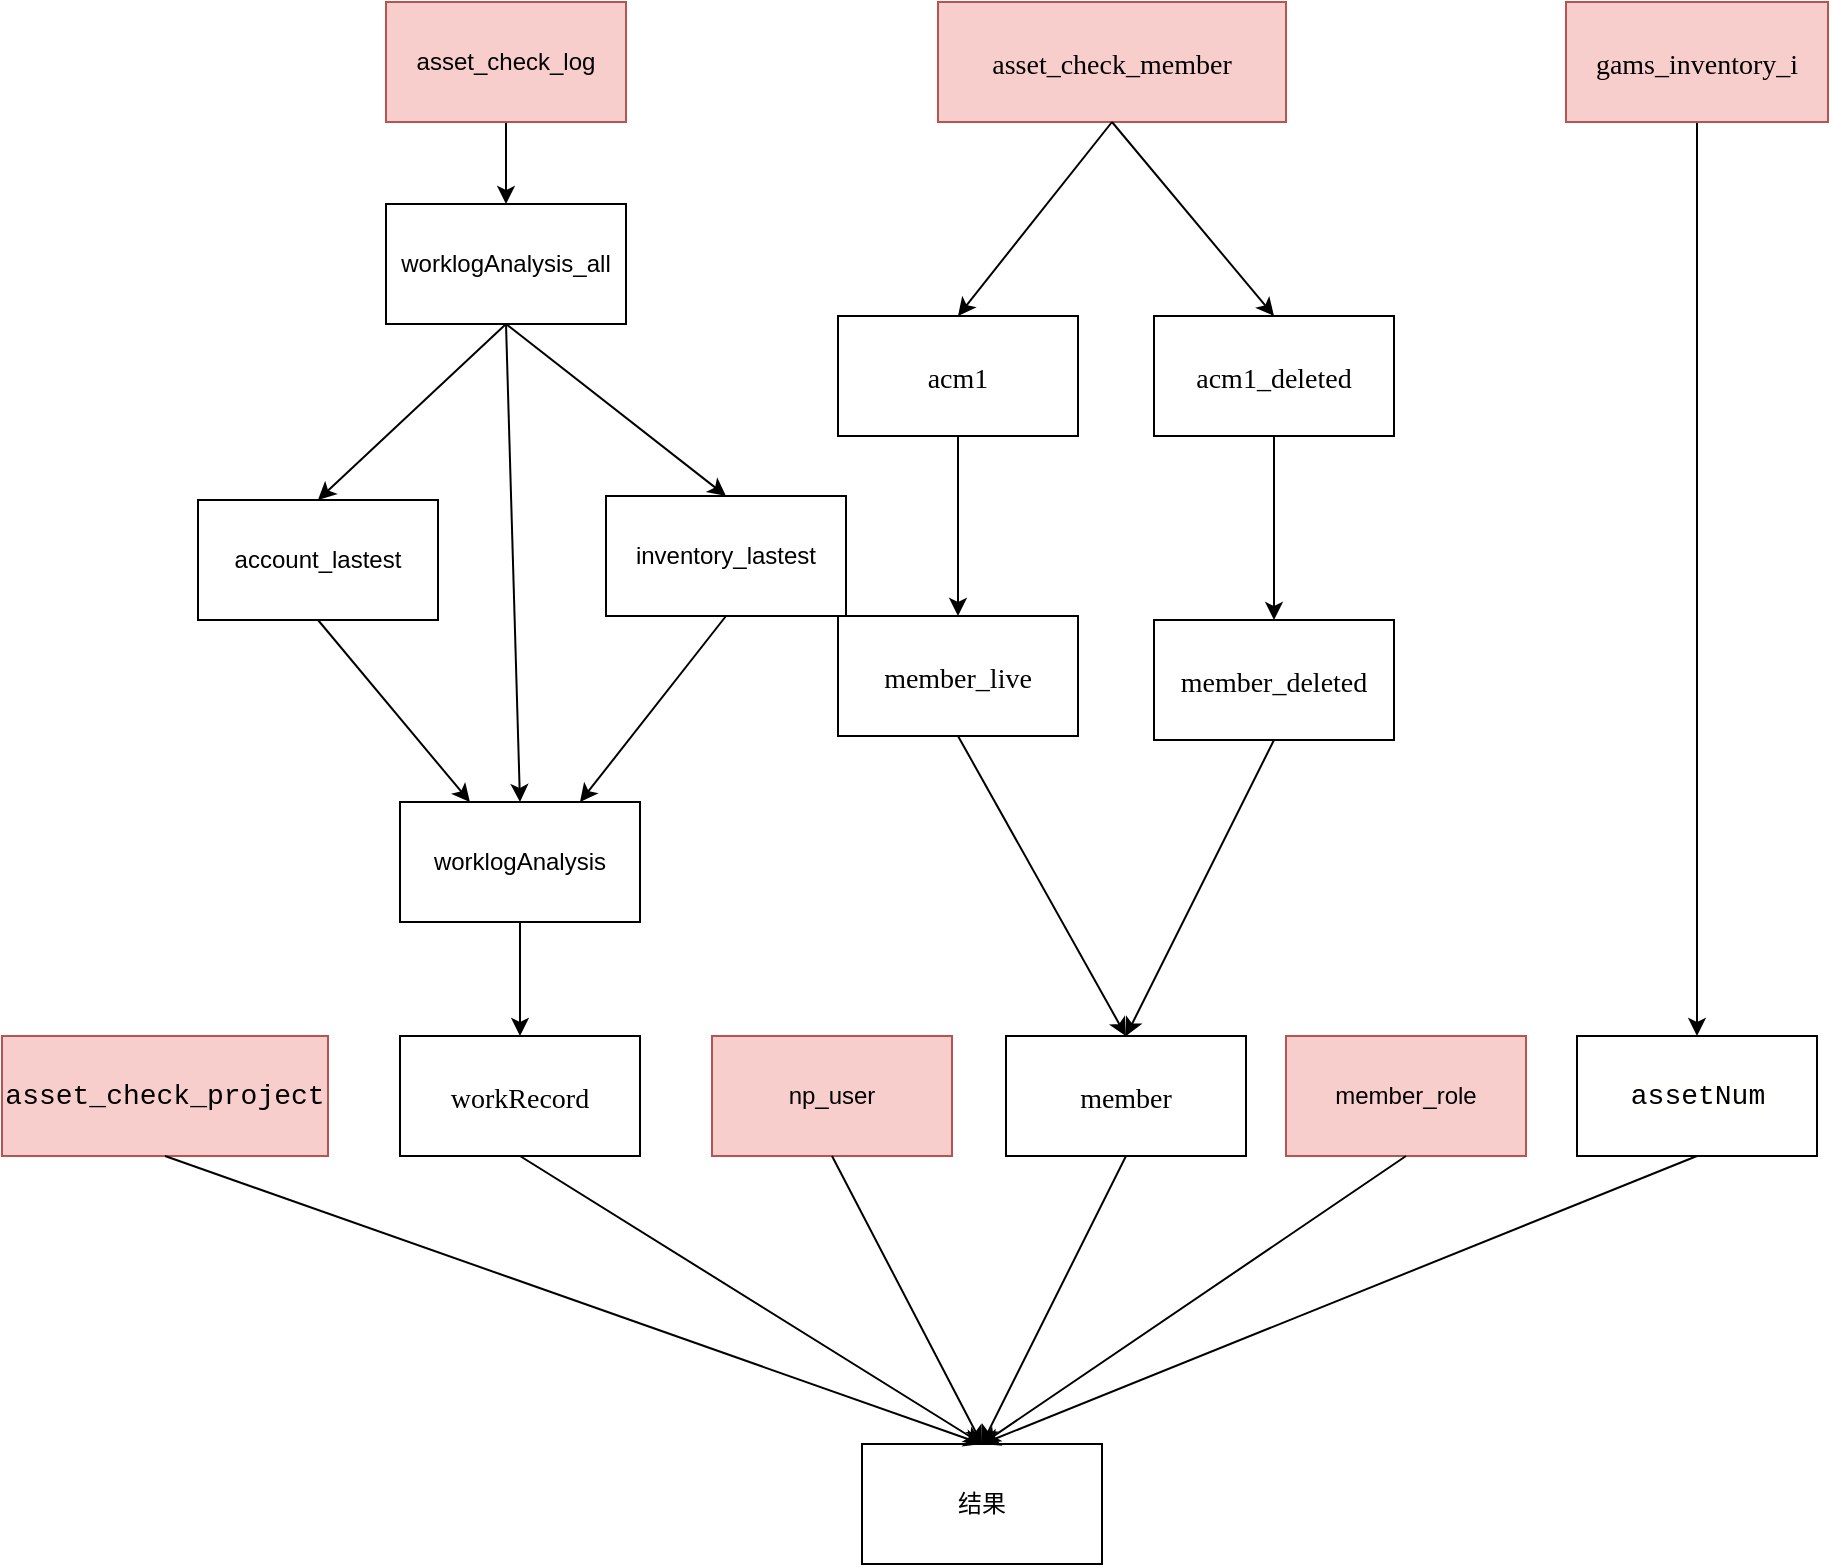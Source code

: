 <mxfile version="26.0.11">
  <diagram name="第 1 页" id="n0biVYKWGW8W1ETynUEj">
    <mxGraphModel dx="1631" dy="879" grid="0" gridSize="10" guides="1" tooltips="1" connect="1" arrows="1" fold="1" page="1" pageScale="1" pageWidth="827" pageHeight="1169" math="0" shadow="0">
      <root>
        <mxCell id="0" />
        <mxCell id="1" parent="0" />
        <mxCell id="rGQe2OTgoNgVS8Tw92WL-5" value="" style="endArrow=classic;html=1;rounded=0;exitX=0.5;exitY=1;exitDx=0;exitDy=0;entryX=0.5;entryY=0;entryDx=0;entryDy=0;" edge="1" parent="1" source="rGQe2OTgoNgVS8Tw92WL-11" target="rGQe2OTgoNgVS8Tw92WL-12">
          <mxGeometry width="50" height="50" relative="1" as="geometry">
            <mxPoint x="145" y="138" as="sourcePoint" />
            <mxPoint x="195" y="88" as="targetPoint" />
          </mxGeometry>
        </mxCell>
        <mxCell id="rGQe2OTgoNgVS8Tw92WL-9" value="" style="endArrow=classic;html=1;rounded=0;exitX=0.5;exitY=1;exitDx=0;exitDy=0;entryX=0.5;entryY=0;entryDx=0;entryDy=0;" edge="1" parent="1" source="rGQe2OTgoNgVS8Tw92WL-12" target="rGQe2OTgoNgVS8Tw92WL-15">
          <mxGeometry width="50" height="50" relative="1" as="geometry">
            <mxPoint x="185" y="178" as="sourcePoint" />
            <mxPoint x="235" y="128" as="targetPoint" />
          </mxGeometry>
        </mxCell>
        <mxCell id="rGQe2OTgoNgVS8Tw92WL-10" value="" style="endArrow=classic;html=1;rounded=0;exitX=0.5;exitY=1;exitDx=0;exitDy=0;entryX=0.5;entryY=0;entryDx=0;entryDy=0;" edge="1" parent="1" source="rGQe2OTgoNgVS8Tw92WL-12" target="rGQe2OTgoNgVS8Tw92WL-16">
          <mxGeometry width="50" height="50" relative="1" as="geometry">
            <mxPoint x="195" y="188" as="sourcePoint" />
            <mxPoint x="245" y="138" as="targetPoint" />
          </mxGeometry>
        </mxCell>
        <mxCell id="rGQe2OTgoNgVS8Tw92WL-11" value="asset_check_log" style="rounded=0;whiteSpace=wrap;html=1;fillColor=#f8cecc;strokeColor=#b85450;" vertex="1" parent="1">
          <mxGeometry x="423" y="17" width="120" height="60" as="geometry" />
        </mxCell>
        <mxCell id="rGQe2OTgoNgVS8Tw92WL-12" value="&lt;span style=&quot;text-wrap-mode: nowrap;&quot;&gt;worklogAnalysis_all&lt;/span&gt;" style="rounded=0;whiteSpace=wrap;html=1;" vertex="1" parent="1">
          <mxGeometry x="423" y="118" width="120" height="60" as="geometry" />
        </mxCell>
        <mxCell id="rGQe2OTgoNgVS8Tw92WL-14" value="member_role" style="rounded=0;whiteSpace=wrap;html=1;fillColor=#f8cecc;strokeColor=#b85450;" vertex="1" parent="1">
          <mxGeometry x="873" y="534" width="120" height="60" as="geometry" />
        </mxCell>
        <mxCell id="rGQe2OTgoNgVS8Tw92WL-15" value="&lt;span style=&quot;text-align: left;&quot;&gt;inventory_lastest&lt;/span&gt;" style="rounded=0;whiteSpace=wrap;html=1;" vertex="1" parent="1">
          <mxGeometry x="533" y="264" width="120" height="60" as="geometry" />
        </mxCell>
        <mxCell id="rGQe2OTgoNgVS8Tw92WL-16" value="&lt;span style=&quot;text-align: left;&quot;&gt;account_lastest&lt;/span&gt;" style="rounded=0;whiteSpace=wrap;html=1;" vertex="1" parent="1">
          <mxGeometry x="329" y="266" width="120" height="60" as="geometry" />
        </mxCell>
        <mxCell id="rGQe2OTgoNgVS8Tw92WL-18" value="结果" style="rounded=0;whiteSpace=wrap;html=1;" vertex="1" parent="1">
          <mxGeometry x="661" y="738" width="120" height="60" as="geometry" />
        </mxCell>
        <mxCell id="rGQe2OTgoNgVS8Tw92WL-19" value="&lt;div style=&quot;font-size: medium; text-align: start;&quot; data-hash=&quot;aa08769cdcb26674c6706093503ff0a3&quot; data-version=&quot;3.0.0&quot;&gt;&lt;/div&gt;&lt;div style=&quot;font-size: medium; text-align: start;&quot; class=&quot;section&quot;&gt;&lt;p style=&quot;margin: 0pt; font-family: 等线; font-size: 12pt; line-height: 1.5;&quot; class=&quot;paragraph text-align-type-left&quot;&gt;&lt;span style=&quot;font-size: 10.5pt; font-family: Monaco; letter-spacing: 0pt; vertical-align: baseline;&quot; data-font-family=&quot;Monaco&quot;&gt;member&lt;/span&gt;&lt;/p&gt;&lt;/div&gt;" style="rounded=0;whiteSpace=wrap;html=1;" vertex="1" parent="1">
          <mxGeometry x="733" y="534" width="120" height="60" as="geometry" />
        </mxCell>
        <mxCell id="rGQe2OTgoNgVS8Tw92WL-20" value="&lt;div style=&quot;font-size: medium; text-align: start;&quot; data-hash=&quot;ba39f45a2d98c86d7461d8bb6af47e57&quot; data-version=&quot;3.0.0&quot;&gt;&lt;/div&gt;&lt;div style=&quot;font-size: medium; text-align: start;&quot; class=&quot;section&quot;&gt;&lt;p style=&quot;margin: 0pt; font-family: 等线; font-size: 12pt; line-height: 1.5;&quot; class=&quot;paragraph text-align-type-left&quot;&gt;&lt;span style=&quot;font-size: 10.5pt; font-family: Monaco; letter-spacing: 0pt; vertical-align: baseline;&quot; data-font-family=&quot;Monaco&quot;&gt;member_deleted&lt;/span&gt;&lt;/p&gt;&lt;/div&gt;" style="rounded=0;whiteSpace=wrap;html=1;" vertex="1" parent="1">
          <mxGeometry x="807" y="326" width="120" height="60" as="geometry" />
        </mxCell>
        <mxCell id="rGQe2OTgoNgVS8Tw92WL-21" value="&lt;div style=&quot;font-size: medium; text-align: start;&quot; data-hash=&quot;53404c673723f51e42b8791a034e5361&quot; data-version=&quot;3.0.0&quot;&gt;&lt;/div&gt;&lt;div style=&quot;font-size: medium; text-align: start;&quot; class=&quot;section&quot;&gt;&lt;div data-hash=&quot;1b11a82ec94f151f61a0600bc1d3dcc2&quot; data-version=&quot;3.0.0&quot;&gt;&lt;/div&gt;&lt;div class=&quot;section&quot;&gt;&lt;p style=&quot;margin: 0pt; font-family: 等线; font-size: 12pt; line-height: 1.5;&quot; class=&quot;paragraph text-align-type-left&quot;&gt;&lt;span style=&quot;font-size: 10.5pt; font-family: Monaco; letter-spacing: 0pt; vertical-align: baseline;&quot; data-font-family=&quot;Monaco&quot;&gt;acm1_deleted&lt;/span&gt;&lt;/p&gt;&lt;/div&gt;&lt;/div&gt;" style="rounded=0;whiteSpace=wrap;html=1;" vertex="1" parent="1">
          <mxGeometry x="807" y="174" width="120" height="60" as="geometry" />
        </mxCell>
        <mxCell id="rGQe2OTgoNgVS8Tw92WL-22" value="&lt;div style=&quot;font-size: medium; text-align: start;&quot; data-hash=&quot;98c90122cd94f634e9e6a1236d73d949&quot; data-version=&quot;3.0.0&quot;&gt;&lt;/div&gt;&lt;div style=&quot;font-size: medium; text-align: start;&quot; class=&quot;section&quot;&gt;&lt;p style=&quot;margin: 0pt; font-family: 等线; font-size: 12pt; line-height: 1.5;&quot; class=&quot;paragraph text-align-type-left&quot;&gt;&lt;span style=&quot;font-size: 10.5pt; font-family: Monaco; letter-spacing: 0pt; vertical-align: baseline;&quot; data-font-family=&quot;Monaco&quot;&gt;member_live&lt;/span&gt;&lt;/p&gt;&lt;/div&gt;" style="rounded=0;whiteSpace=wrap;html=1;" vertex="1" parent="1">
          <mxGeometry x="649" y="324" width="120" height="60" as="geometry" />
        </mxCell>
        <mxCell id="rGQe2OTgoNgVS8Tw92WL-23" value="&lt;div style=&quot;font-size: medium; text-align: start;&quot; data-hash=&quot;a1ba4ce7cbc2bcee82ab7b186a47d0d5&quot; data-version=&quot;3.0.0&quot;&gt;&lt;/div&gt;&lt;div style=&quot;font-size: medium; text-align: start;&quot; class=&quot;section&quot;&gt;&lt;p style=&quot;margin: 0pt; font-family: 等线; font-size: 12pt; line-height: 1.5;&quot; class=&quot;paragraph text-align-type-left&quot;&gt;&lt;span style=&quot;font-size: 10.5pt; font-family: Monaco; letter-spacing: 0pt; vertical-align: baseline;&quot; data-font-family=&quot;Monaco&quot;&gt;acm1&lt;/span&gt;&lt;/p&gt;&lt;/div&gt;" style="rounded=0;whiteSpace=wrap;html=1;" vertex="1" parent="1">
          <mxGeometry x="649" y="174" width="120" height="60" as="geometry" />
        </mxCell>
        <mxCell id="rGQe2OTgoNgVS8Tw92WL-24" value="&lt;div style=&quot;font-size: medium; text-align: start;&quot; data-hash=&quot;53404c673723f51e42b8791a034e5361&quot; data-version=&quot;3.0.0&quot;&gt;&lt;/div&gt;&lt;div style=&quot;font-size: medium; text-align: start;&quot; class=&quot;section&quot;&gt;&lt;p style=&quot;margin: 0pt; font-family: 等线; font-size: 12pt; line-height: 1.5;&quot; class=&quot;paragraph text-align-type-left&quot;&gt;&lt;span style=&quot;font-size: 10.5pt; font-family: Monaco; letter-spacing: 0pt; vertical-align: baseline;&quot; data-font-family=&quot;Monaco&quot;&gt;asset_check_member&lt;/span&gt;&lt;/p&gt;&lt;/div&gt;" style="rounded=0;whiteSpace=wrap;html=1;fillColor=#f8cecc;strokeColor=#b85450;" vertex="1" parent="1">
          <mxGeometry x="699" y="17" width="174" height="60" as="geometry" />
        </mxCell>
        <mxCell id="rGQe2OTgoNgVS8Tw92WL-25" value="&lt;div style=&quot;font-size: medium; text-align: start;&quot; data-hash=&quot;175c575bc99d5eb0a4d3e99d1d8c328c&quot; data-version=&quot;3.0.0&quot;&gt;&lt;/div&gt;&lt;div style=&quot;font-size: medium; text-align: start;&quot; class=&quot;section&quot;&gt;&lt;p style=&quot;margin: 0pt; font-family: 等线; font-size: 12pt; line-height: 1.5;&quot; class=&quot;paragraph text-align-type-left&quot;&gt;&lt;span style=&quot;font-size: 10.5pt; font-family: Monaco; letter-spacing: 0pt; vertical-align: baseline;&quot; data-font-family=&quot;Monaco&quot;&gt;workRecord&lt;/span&gt;&lt;/p&gt;&lt;/div&gt;" style="rounded=0;whiteSpace=wrap;html=1;" vertex="1" parent="1">
          <mxGeometry x="430" y="534" width="120" height="60" as="geometry" />
        </mxCell>
        <mxCell id="rGQe2OTgoNgVS8Tw92WL-26" value="&lt;span style=&quot;text-align: left;&quot;&gt;worklogAnalysis&lt;/span&gt;" style="rounded=0;whiteSpace=wrap;html=1;" vertex="1" parent="1">
          <mxGeometry x="430" y="417" width="120" height="60" as="geometry" />
        </mxCell>
        <mxCell id="rGQe2OTgoNgVS8Tw92WL-27" value="" style="endArrow=classic;html=1;rounded=0;exitX=0.5;exitY=1;exitDx=0;exitDy=0;" edge="1" parent="1" source="rGQe2OTgoNgVS8Tw92WL-26" target="rGQe2OTgoNgVS8Tw92WL-25">
          <mxGeometry width="50" height="50" relative="1" as="geometry">
            <mxPoint x="185" y="178" as="sourcePoint" />
            <mxPoint x="235" y="128" as="targetPoint" />
          </mxGeometry>
        </mxCell>
        <mxCell id="rGQe2OTgoNgVS8Tw92WL-28" value="" style="endArrow=classic;html=1;rounded=0;exitX=0.5;exitY=1;exitDx=0;exitDy=0;entryX=0.75;entryY=0;entryDx=0;entryDy=0;" edge="1" parent="1" source="rGQe2OTgoNgVS8Tw92WL-15" target="rGQe2OTgoNgVS8Tw92WL-26">
          <mxGeometry width="50" height="50" relative="1" as="geometry">
            <mxPoint x="195" y="188" as="sourcePoint" />
            <mxPoint x="245" y="138" as="targetPoint" />
          </mxGeometry>
        </mxCell>
        <mxCell id="rGQe2OTgoNgVS8Tw92WL-29" value="" style="endArrow=classic;html=1;rounded=0;exitX=0.5;exitY=1;exitDx=0;exitDy=0;" edge="1" parent="1" source="rGQe2OTgoNgVS8Tw92WL-16" target="rGQe2OTgoNgVS8Tw92WL-26">
          <mxGeometry width="50" height="50" relative="1" as="geometry">
            <mxPoint x="205" y="198" as="sourcePoint" />
            <mxPoint x="255" y="148" as="targetPoint" />
          </mxGeometry>
        </mxCell>
        <mxCell id="rGQe2OTgoNgVS8Tw92WL-30" value="" style="endArrow=classic;html=1;rounded=0;exitX=0.5;exitY=1;exitDx=0;exitDy=0;entryX=0.5;entryY=0;entryDx=0;entryDy=0;" edge="1" parent="1" source="rGQe2OTgoNgVS8Tw92WL-12" target="rGQe2OTgoNgVS8Tw92WL-26">
          <mxGeometry width="50" height="50" relative="1" as="geometry">
            <mxPoint x="215" y="208" as="sourcePoint" />
            <mxPoint x="265" y="158" as="targetPoint" />
          </mxGeometry>
        </mxCell>
        <mxCell id="rGQe2OTgoNgVS8Tw92WL-31" value="" style="endArrow=classic;html=1;rounded=0;exitX=0.5;exitY=1;exitDx=0;exitDy=0;" edge="1" parent="1" source="rGQe2OTgoNgVS8Tw92WL-36" target="rGQe2OTgoNgVS8Tw92WL-35">
          <mxGeometry width="50" height="50" relative="1" as="geometry">
            <mxPoint x="1788" y="-218" as="sourcePoint" />
            <mxPoint x="1838" y="-268" as="targetPoint" />
          </mxGeometry>
        </mxCell>
        <mxCell id="rGQe2OTgoNgVS8Tw92WL-32" value="" style="endArrow=classic;html=1;rounded=0;exitX=0.5;exitY=1;exitDx=0;exitDy=0;entryX=0.5;entryY=0;entryDx=0;entryDy=0;" edge="1" parent="1" source="rGQe2OTgoNgVS8Tw92WL-20" target="rGQe2OTgoNgVS8Tw92WL-19">
          <mxGeometry width="50" height="50" relative="1" as="geometry">
            <mxPoint x="1025" y="44" as="sourcePoint" />
            <mxPoint x="1075" y="-6" as="targetPoint" />
          </mxGeometry>
        </mxCell>
        <mxCell id="rGQe2OTgoNgVS8Tw92WL-33" value="" style="endArrow=classic;html=1;rounded=0;exitX=0.5;exitY=1;exitDx=0;exitDy=0;entryX=0.5;entryY=0;entryDx=0;entryDy=0;" edge="1" parent="1" source="rGQe2OTgoNgVS8Tw92WL-21" target="rGQe2OTgoNgVS8Tw92WL-20">
          <mxGeometry width="50" height="50" relative="1" as="geometry">
            <mxPoint x="1035" y="54" as="sourcePoint" />
            <mxPoint x="1085" y="4" as="targetPoint" />
          </mxGeometry>
        </mxCell>
        <mxCell id="rGQe2OTgoNgVS8Tw92WL-34" value="np_user" style="rounded=0;whiteSpace=wrap;html=1;fillColor=#f8cecc;strokeColor=#b85450;" vertex="1" parent="1">
          <mxGeometry x="586" y="534" width="120" height="60" as="geometry" />
        </mxCell>
        <mxCell id="rGQe2OTgoNgVS8Tw92WL-35" value="&lt;div style=&quot;background-color: rgb(255, 255, 254); font-family: Consolas, &amp;quot;Courier New&amp;quot;, monospace; font-size: 14px; line-height: 19px; white-space: pre;&quot;&gt;assetNum&lt;/div&gt;" style="rounded=0;whiteSpace=wrap;html=1;" vertex="1" parent="1">
          <mxGeometry x="1018.5" y="534" width="120" height="60" as="geometry" />
        </mxCell>
        <mxCell id="rGQe2OTgoNgVS8Tw92WL-36" value="&lt;div style=&quot;font-size: medium; text-align: start;&quot; data-hash=&quot;248a1b14a459ba64f15ba4744eee4ec1&quot; data-version=&quot;3.0.0&quot;&gt;&lt;/div&gt;&lt;div style=&quot;font-size: medium; text-align: start;&quot; class=&quot;section&quot;&gt;&lt;p style=&quot;margin: 0pt; font-family: 等线; font-size: 12pt; line-height: 1.5;&quot; class=&quot;paragraph text-align-type-left&quot;&gt;&lt;span style=&quot;font-size: 10.5pt; font-family: Monaco; letter-spacing: 0pt; vertical-align: baseline;&quot; data-font-family=&quot;Monaco&quot;&gt;gams_inventory_i&lt;/span&gt;&lt;/p&gt;&lt;/div&gt;" style="rounded=0;whiteSpace=wrap;html=1;fillColor=#f8cecc;strokeColor=#b85450;" vertex="1" parent="1">
          <mxGeometry x="1013" y="17" width="131" height="60" as="geometry" />
        </mxCell>
        <mxCell id="rGQe2OTgoNgVS8Tw92WL-37" value="&lt;div style=&quot;font-family: Consolas, &amp;quot;Courier New&amp;quot;, monospace; font-size: 14px; line-height: 19px; white-space: pre;&quot;&gt;&lt;span&gt;asset_check_project&lt;/span&gt;&lt;/div&gt;" style="rounded=0;whiteSpace=wrap;html=1;fillColor=#f8cecc;strokeColor=#b85450;" vertex="1" parent="1">
          <mxGeometry x="231" y="534" width="163" height="60" as="geometry" />
        </mxCell>
        <mxCell id="rGQe2OTgoNgVS8Tw92WL-38" value="" style="endArrow=classic;html=1;rounded=0;exitX=0.5;exitY=1;exitDx=0;exitDy=0;entryX=0.5;entryY=0;entryDx=0;entryDy=0;" edge="1" parent="1" source="rGQe2OTgoNgVS8Tw92WL-22" target="rGQe2OTgoNgVS8Tw92WL-19">
          <mxGeometry width="50" height="50" relative="1" as="geometry">
            <mxPoint x="1025" y="44" as="sourcePoint" />
            <mxPoint x="1075" y="-6" as="targetPoint" />
          </mxGeometry>
        </mxCell>
        <mxCell id="rGQe2OTgoNgVS8Tw92WL-39" value="" style="endArrow=classic;html=1;rounded=0;exitX=0.5;exitY=1;exitDx=0;exitDy=0;entryX=0.5;entryY=0;entryDx=0;entryDy=0;" edge="1" parent="1" source="rGQe2OTgoNgVS8Tw92WL-23" target="rGQe2OTgoNgVS8Tw92WL-22">
          <mxGeometry width="50" height="50" relative="1" as="geometry">
            <mxPoint x="1035" y="54" as="sourcePoint" />
            <mxPoint x="1085" y="4" as="targetPoint" />
          </mxGeometry>
        </mxCell>
        <mxCell id="rGQe2OTgoNgVS8Tw92WL-40" value="" style="endArrow=classic;html=1;rounded=0;exitX=0.5;exitY=1;exitDx=0;exitDy=0;entryX=0.5;entryY=0;entryDx=0;entryDy=0;" edge="1" parent="1" source="rGQe2OTgoNgVS8Tw92WL-24" target="rGQe2OTgoNgVS8Tw92WL-21">
          <mxGeometry width="50" height="50" relative="1" as="geometry">
            <mxPoint x="1045" y="64" as="sourcePoint" />
            <mxPoint x="1095" y="14" as="targetPoint" />
          </mxGeometry>
        </mxCell>
        <mxCell id="rGQe2OTgoNgVS8Tw92WL-41" value="" style="endArrow=classic;html=1;rounded=0;exitX=0.5;exitY=1;exitDx=0;exitDy=0;entryX=0.5;entryY=0;entryDx=0;entryDy=0;" edge="1" parent="1" source="rGQe2OTgoNgVS8Tw92WL-24" target="rGQe2OTgoNgVS8Tw92WL-23">
          <mxGeometry width="50" height="50" relative="1" as="geometry">
            <mxPoint x="1055" y="74" as="sourcePoint" />
            <mxPoint x="1105" y="24" as="targetPoint" />
          </mxGeometry>
        </mxCell>
        <mxCell id="rGQe2OTgoNgVS8Tw92WL-43" value="" style="endArrow=classic;html=1;rounded=0;exitX=0.5;exitY=1;exitDx=0;exitDy=0;entryX=0.5;entryY=0;entryDx=0;entryDy=0;" edge="1" parent="1" source="rGQe2OTgoNgVS8Tw92WL-35" target="rGQe2OTgoNgVS8Tw92WL-18">
          <mxGeometry width="50" height="50" relative="1" as="geometry">
            <mxPoint x="150" y="678" as="sourcePoint" />
            <mxPoint x="200" y="628" as="targetPoint" />
          </mxGeometry>
        </mxCell>
        <mxCell id="rGQe2OTgoNgVS8Tw92WL-44" value="" style="endArrow=classic;html=1;rounded=0;exitX=0.5;exitY=1;exitDx=0;exitDy=0;entryX=0.5;entryY=0;entryDx=0;entryDy=0;" edge="1" parent="1" source="rGQe2OTgoNgVS8Tw92WL-14" target="rGQe2OTgoNgVS8Tw92WL-18">
          <mxGeometry width="50" height="50" relative="1" as="geometry">
            <mxPoint x="160" y="688" as="sourcePoint" />
            <mxPoint x="210" y="638" as="targetPoint" />
          </mxGeometry>
        </mxCell>
        <mxCell id="rGQe2OTgoNgVS8Tw92WL-45" value="" style="endArrow=classic;html=1;rounded=0;exitX=0.5;exitY=1;exitDx=0;exitDy=0;entryX=0.5;entryY=0;entryDx=0;entryDy=0;" edge="1" parent="1" source="rGQe2OTgoNgVS8Tw92WL-19" target="rGQe2OTgoNgVS8Tw92WL-18">
          <mxGeometry width="50" height="50" relative="1" as="geometry">
            <mxPoint x="170" y="698" as="sourcePoint" />
            <mxPoint x="220" y="648" as="targetPoint" />
          </mxGeometry>
        </mxCell>
        <mxCell id="rGQe2OTgoNgVS8Tw92WL-46" value="" style="endArrow=classic;html=1;rounded=0;exitX=0.5;exitY=1;exitDx=0;exitDy=0;entryX=0.5;entryY=0;entryDx=0;entryDy=0;" edge="1" parent="1" source="rGQe2OTgoNgVS8Tw92WL-34" target="rGQe2OTgoNgVS8Tw92WL-18">
          <mxGeometry width="50" height="50" relative="1" as="geometry">
            <mxPoint x="180" y="708" as="sourcePoint" />
            <mxPoint x="230" y="658" as="targetPoint" />
          </mxGeometry>
        </mxCell>
        <mxCell id="rGQe2OTgoNgVS8Tw92WL-47" value="" style="endArrow=classic;html=1;rounded=0;exitX=0.5;exitY=1;exitDx=0;exitDy=0;entryX=0.5;entryY=0;entryDx=0;entryDy=0;" edge="1" parent="1" source="rGQe2OTgoNgVS8Tw92WL-25" target="rGQe2OTgoNgVS8Tw92WL-18">
          <mxGeometry width="50" height="50" relative="1" as="geometry">
            <mxPoint x="190" y="718" as="sourcePoint" />
            <mxPoint x="240" y="668" as="targetPoint" />
          </mxGeometry>
        </mxCell>
        <mxCell id="rGQe2OTgoNgVS8Tw92WL-48" value="" style="endArrow=classic;html=1;rounded=0;exitX=0.5;exitY=1;exitDx=0;exitDy=0;entryX=0.5;entryY=0;entryDx=0;entryDy=0;" edge="1" parent="1" source="rGQe2OTgoNgVS8Tw92WL-37" target="rGQe2OTgoNgVS8Tw92WL-18">
          <mxGeometry width="50" height="50" relative="1" as="geometry">
            <mxPoint x="200" y="728" as="sourcePoint" />
            <mxPoint x="250" y="678" as="targetPoint" />
          </mxGeometry>
        </mxCell>
      </root>
    </mxGraphModel>
  </diagram>
</mxfile>
